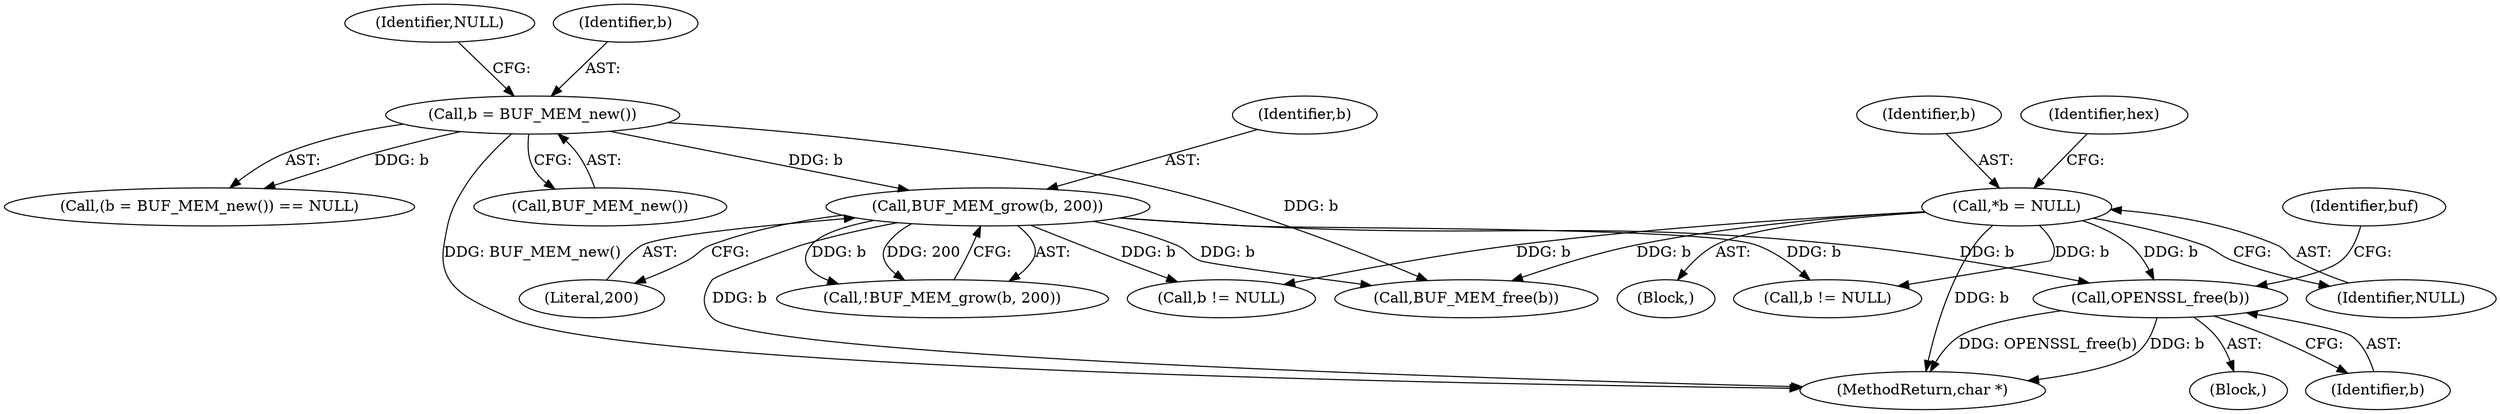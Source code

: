 digraph "0_openssl_2919516136a4227d9e6d8f2fe66ef976aaf8c561@API" {
"1000179" [label="(Call,OPENSSL_free(b))"];
"1000120" [label="(Call,*b = NULL)"];
"1000144" [label="(Call,BUF_MEM_grow(b, 200))"];
"1000137" [label="(Call,b = BUF_MEM_new())"];
"1000145" [label="(Identifier,b)"];
"1000146" [label="(Literal,200)"];
"1000121" [label="(Identifier,b)"];
"1000500" [label="(Call,b != NULL)"];
"1000137" [label="(Call,b = BUF_MEM_new())"];
"1000125" [label="(Identifier,hex)"];
"1000140" [label="(Identifier,NULL)"];
"1000122" [label="(Identifier,NULL)"];
"1000144" [label="(Call,BUF_MEM_grow(b, 200))"];
"1000173" [label="(Block,)"];
"1000105" [label="(Block,)"];
"1000179" [label="(Call,OPENSSL_free(b))"];
"1000182" [label="(Identifier,buf)"];
"1000667" [label="(MethodReturn,char *)"];
"1000139" [label="(Call,BUF_MEM_new())"];
"1000143" [label="(Call,!BUF_MEM_grow(b, 200))"];
"1000136" [label="(Call,(b = BUF_MEM_new()) == NULL)"];
"1000120" [label="(Call,*b = NULL)"];
"1000633" [label="(Call,b != NULL)"];
"1000180" [label="(Identifier,b)"];
"1000663" [label="(Call,BUF_MEM_free(b))"];
"1000138" [label="(Identifier,b)"];
"1000179" -> "1000173"  [label="AST: "];
"1000179" -> "1000180"  [label="CFG: "];
"1000180" -> "1000179"  [label="AST: "];
"1000182" -> "1000179"  [label="CFG: "];
"1000179" -> "1000667"  [label="DDG: OPENSSL_free(b)"];
"1000179" -> "1000667"  [label="DDG: b"];
"1000120" -> "1000179"  [label="DDG: b"];
"1000144" -> "1000179"  [label="DDG: b"];
"1000120" -> "1000105"  [label="AST: "];
"1000120" -> "1000122"  [label="CFG: "];
"1000121" -> "1000120"  [label="AST: "];
"1000122" -> "1000120"  [label="AST: "];
"1000125" -> "1000120"  [label="CFG: "];
"1000120" -> "1000667"  [label="DDG: b"];
"1000120" -> "1000500"  [label="DDG: b"];
"1000120" -> "1000633"  [label="DDG: b"];
"1000120" -> "1000663"  [label="DDG: b"];
"1000144" -> "1000143"  [label="AST: "];
"1000144" -> "1000146"  [label="CFG: "];
"1000145" -> "1000144"  [label="AST: "];
"1000146" -> "1000144"  [label="AST: "];
"1000143" -> "1000144"  [label="CFG: "];
"1000144" -> "1000667"  [label="DDG: b"];
"1000144" -> "1000143"  [label="DDG: b"];
"1000144" -> "1000143"  [label="DDG: 200"];
"1000137" -> "1000144"  [label="DDG: b"];
"1000144" -> "1000500"  [label="DDG: b"];
"1000144" -> "1000633"  [label="DDG: b"];
"1000144" -> "1000663"  [label="DDG: b"];
"1000137" -> "1000136"  [label="AST: "];
"1000137" -> "1000139"  [label="CFG: "];
"1000138" -> "1000137"  [label="AST: "];
"1000139" -> "1000137"  [label="AST: "];
"1000140" -> "1000137"  [label="CFG: "];
"1000137" -> "1000667"  [label="DDG: BUF_MEM_new()"];
"1000137" -> "1000136"  [label="DDG: b"];
"1000137" -> "1000663"  [label="DDG: b"];
}
